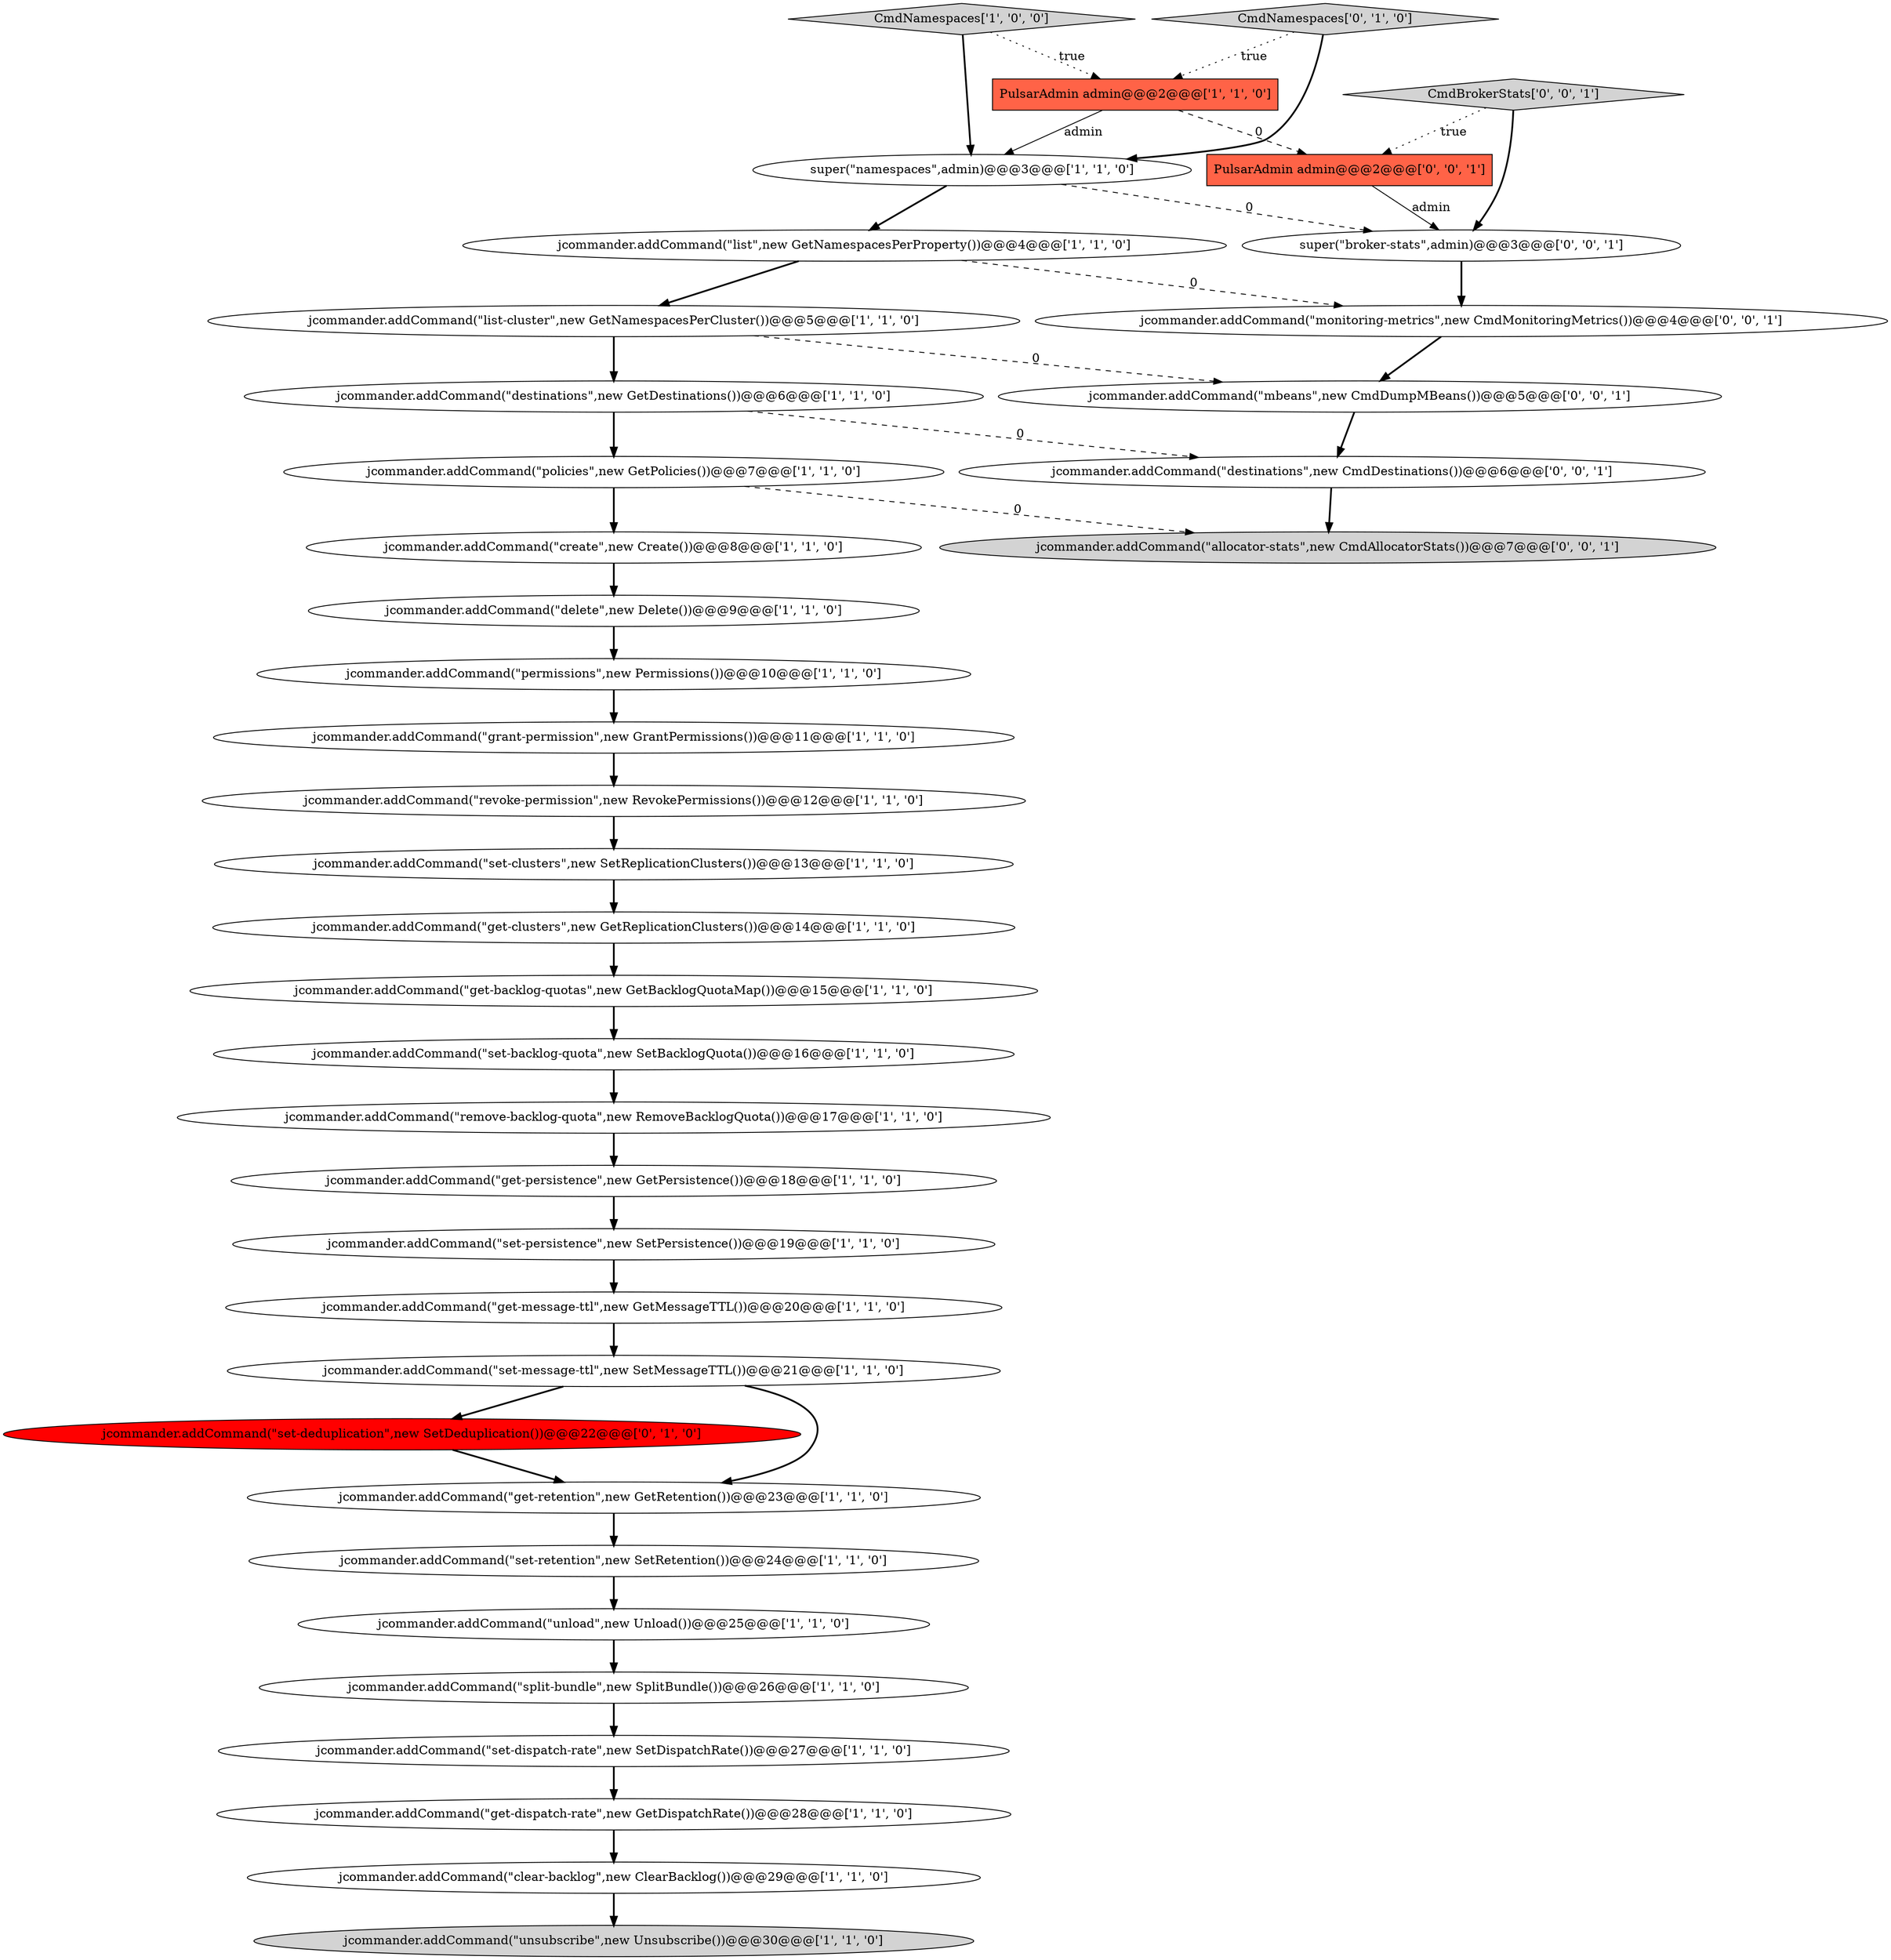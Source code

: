 digraph {
1 [style = filled, label = "super(\"namespaces\",admin)@@@3@@@['1', '1', '0']", fillcolor = white, shape = ellipse image = "AAA0AAABBB1BBB"];
14 [style = filled, label = "jcommander.addCommand(\"unload\",new Unload())@@@25@@@['1', '1', '0']", fillcolor = white, shape = ellipse image = "AAA0AAABBB1BBB"];
30 [style = filled, label = "jcommander.addCommand(\"set-deduplication\",new SetDeduplication())@@@22@@@['0', '1', '0']", fillcolor = red, shape = ellipse image = "AAA1AAABBB2BBB"];
7 [style = filled, label = "jcommander.addCommand(\"set-dispatch-rate\",new SetDispatchRate())@@@27@@@['1', '1', '0']", fillcolor = white, shape = ellipse image = "AAA0AAABBB1BBB"];
36 [style = filled, label = "jcommander.addCommand(\"mbeans\",new CmdDumpMBeans())@@@5@@@['0', '0', '1']", fillcolor = white, shape = ellipse image = "AAA0AAABBB3BBB"];
10 [style = filled, label = "jcommander.addCommand(\"get-backlog-quotas\",new GetBacklogQuotaMap())@@@15@@@['1', '1', '0']", fillcolor = white, shape = ellipse image = "AAA0AAABBB1BBB"];
12 [style = filled, label = "jcommander.addCommand(\"set-clusters\",new SetReplicationClusters())@@@13@@@['1', '1', '0']", fillcolor = white, shape = ellipse image = "AAA0AAABBB1BBB"];
28 [style = filled, label = "jcommander.addCommand(\"permissions\",new Permissions())@@@10@@@['1', '1', '0']", fillcolor = white, shape = ellipse image = "AAA0AAABBB1BBB"];
33 [style = filled, label = "CmdBrokerStats['0', '0', '1']", fillcolor = lightgray, shape = diamond image = "AAA0AAABBB3BBB"];
9 [style = filled, label = "jcommander.addCommand(\"get-clusters\",new GetReplicationClusters())@@@14@@@['1', '1', '0']", fillcolor = white, shape = ellipse image = "AAA0AAABBB1BBB"];
25 [style = filled, label = "jcommander.addCommand(\"split-bundle\",new SplitBundle())@@@26@@@['1', '1', '0']", fillcolor = white, shape = ellipse image = "AAA0AAABBB1BBB"];
18 [style = filled, label = "PulsarAdmin admin@@@2@@@['1', '1', '0']", fillcolor = tomato, shape = box image = "AAA0AAABBB1BBB"];
22 [style = filled, label = "jcommander.addCommand(\"unsubscribe\",new Unsubscribe())@@@30@@@['1', '1', '0']", fillcolor = lightgray, shape = ellipse image = "AAA0AAABBB1BBB"];
5 [style = filled, label = "jcommander.addCommand(\"policies\",new GetPolicies())@@@7@@@['1', '1', '0']", fillcolor = white, shape = ellipse image = "AAA0AAABBB1BBB"];
21 [style = filled, label = "jcommander.addCommand(\"set-retention\",new SetRetention())@@@24@@@['1', '1', '0']", fillcolor = white, shape = ellipse image = "AAA0AAABBB1BBB"];
4 [style = filled, label = "jcommander.addCommand(\"list-cluster\",new GetNamespacesPerCluster())@@@5@@@['1', '1', '0']", fillcolor = white, shape = ellipse image = "AAA0AAABBB1BBB"];
3 [style = filled, label = "jcommander.addCommand(\"get-retention\",new GetRetention())@@@23@@@['1', '1', '0']", fillcolor = white, shape = ellipse image = "AAA0AAABBB1BBB"];
23 [style = filled, label = "jcommander.addCommand(\"get-persistence\",new GetPersistence())@@@18@@@['1', '1', '0']", fillcolor = white, shape = ellipse image = "AAA0AAABBB1BBB"];
13 [style = filled, label = "CmdNamespaces['1', '0', '0']", fillcolor = lightgray, shape = diamond image = "AAA0AAABBB1BBB"];
29 [style = filled, label = "CmdNamespaces['0', '1', '0']", fillcolor = lightgray, shape = diamond image = "AAA0AAABBB2BBB"];
0 [style = filled, label = "jcommander.addCommand(\"set-message-ttl\",new SetMessageTTL())@@@21@@@['1', '1', '0']", fillcolor = white, shape = ellipse image = "AAA0AAABBB1BBB"];
34 [style = filled, label = "jcommander.addCommand(\"monitoring-metrics\",new CmdMonitoringMetrics())@@@4@@@['0', '0', '1']", fillcolor = white, shape = ellipse image = "AAA0AAABBB3BBB"];
24 [style = filled, label = "jcommander.addCommand(\"clear-backlog\",new ClearBacklog())@@@29@@@['1', '1', '0']", fillcolor = white, shape = ellipse image = "AAA0AAABBB1BBB"];
19 [style = filled, label = "jcommander.addCommand(\"get-message-ttl\",new GetMessageTTL())@@@20@@@['1', '1', '0']", fillcolor = white, shape = ellipse image = "AAA0AAABBB1BBB"];
16 [style = filled, label = "jcommander.addCommand(\"revoke-permission\",new RevokePermissions())@@@12@@@['1', '1', '0']", fillcolor = white, shape = ellipse image = "AAA0AAABBB1BBB"];
2 [style = filled, label = "jcommander.addCommand(\"set-persistence\",new SetPersistence())@@@19@@@['1', '1', '0']", fillcolor = white, shape = ellipse image = "AAA0AAABBB1BBB"];
27 [style = filled, label = "jcommander.addCommand(\"destinations\",new GetDestinations())@@@6@@@['1', '1', '0']", fillcolor = white, shape = ellipse image = "AAA0AAABBB1BBB"];
15 [style = filled, label = "jcommander.addCommand(\"grant-permission\",new GrantPermissions())@@@11@@@['1', '1', '0']", fillcolor = white, shape = ellipse image = "AAA0AAABBB1BBB"];
8 [style = filled, label = "jcommander.addCommand(\"delete\",new Delete())@@@9@@@['1', '1', '0']", fillcolor = white, shape = ellipse image = "AAA0AAABBB1BBB"];
35 [style = filled, label = "PulsarAdmin admin@@@2@@@['0', '0', '1']", fillcolor = tomato, shape = box image = "AAA0AAABBB3BBB"];
11 [style = filled, label = "jcommander.addCommand(\"remove-backlog-quota\",new RemoveBacklogQuota())@@@17@@@['1', '1', '0']", fillcolor = white, shape = ellipse image = "AAA0AAABBB1BBB"];
31 [style = filled, label = "super(\"broker-stats\",admin)@@@3@@@['0', '0', '1']", fillcolor = white, shape = ellipse image = "AAA0AAABBB3BBB"];
32 [style = filled, label = "jcommander.addCommand(\"allocator-stats\",new CmdAllocatorStats())@@@7@@@['0', '0', '1']", fillcolor = lightgray, shape = ellipse image = "AAA0AAABBB3BBB"];
37 [style = filled, label = "jcommander.addCommand(\"destinations\",new CmdDestinations())@@@6@@@['0', '0', '1']", fillcolor = white, shape = ellipse image = "AAA0AAABBB3BBB"];
17 [style = filled, label = "jcommander.addCommand(\"set-backlog-quota\",new SetBacklogQuota())@@@16@@@['1', '1', '0']", fillcolor = white, shape = ellipse image = "AAA0AAABBB1BBB"];
26 [style = filled, label = "jcommander.addCommand(\"get-dispatch-rate\",new GetDispatchRate())@@@28@@@['1', '1', '0']", fillcolor = white, shape = ellipse image = "AAA0AAABBB1BBB"];
20 [style = filled, label = "jcommander.addCommand(\"list\",new GetNamespacesPerProperty())@@@4@@@['1', '1', '0']", fillcolor = white, shape = ellipse image = "AAA0AAABBB1BBB"];
6 [style = filled, label = "jcommander.addCommand(\"create\",new Create())@@@8@@@['1', '1', '0']", fillcolor = white, shape = ellipse image = "AAA0AAABBB1BBB"];
0->3 [style = bold, label=""];
8->28 [style = bold, label=""];
0->30 [style = bold, label=""];
13->18 [style = dotted, label="true"];
29->18 [style = dotted, label="true"];
2->19 [style = bold, label=""];
14->25 [style = bold, label=""];
28->15 [style = bold, label=""];
1->31 [style = dashed, label="0"];
35->31 [style = solid, label="admin"];
1->20 [style = bold, label=""];
10->17 [style = bold, label=""];
9->10 [style = bold, label=""];
15->16 [style = bold, label=""];
12->9 [style = bold, label=""];
25->7 [style = bold, label=""];
26->24 [style = bold, label=""];
24->22 [style = bold, label=""];
18->35 [style = dashed, label="0"];
13->1 [style = bold, label=""];
19->0 [style = bold, label=""];
20->4 [style = bold, label=""];
31->34 [style = bold, label=""];
18->1 [style = solid, label="admin"];
7->26 [style = bold, label=""];
27->37 [style = dashed, label="0"];
5->32 [style = dashed, label="0"];
33->35 [style = dotted, label="true"];
5->6 [style = bold, label=""];
4->36 [style = dashed, label="0"];
30->3 [style = bold, label=""];
20->34 [style = dashed, label="0"];
34->36 [style = bold, label=""];
4->27 [style = bold, label=""];
6->8 [style = bold, label=""];
37->32 [style = bold, label=""];
33->31 [style = bold, label=""];
3->21 [style = bold, label=""];
23->2 [style = bold, label=""];
36->37 [style = bold, label=""];
27->5 [style = bold, label=""];
29->1 [style = bold, label=""];
11->23 [style = bold, label=""];
16->12 [style = bold, label=""];
21->14 [style = bold, label=""];
17->11 [style = bold, label=""];
}
